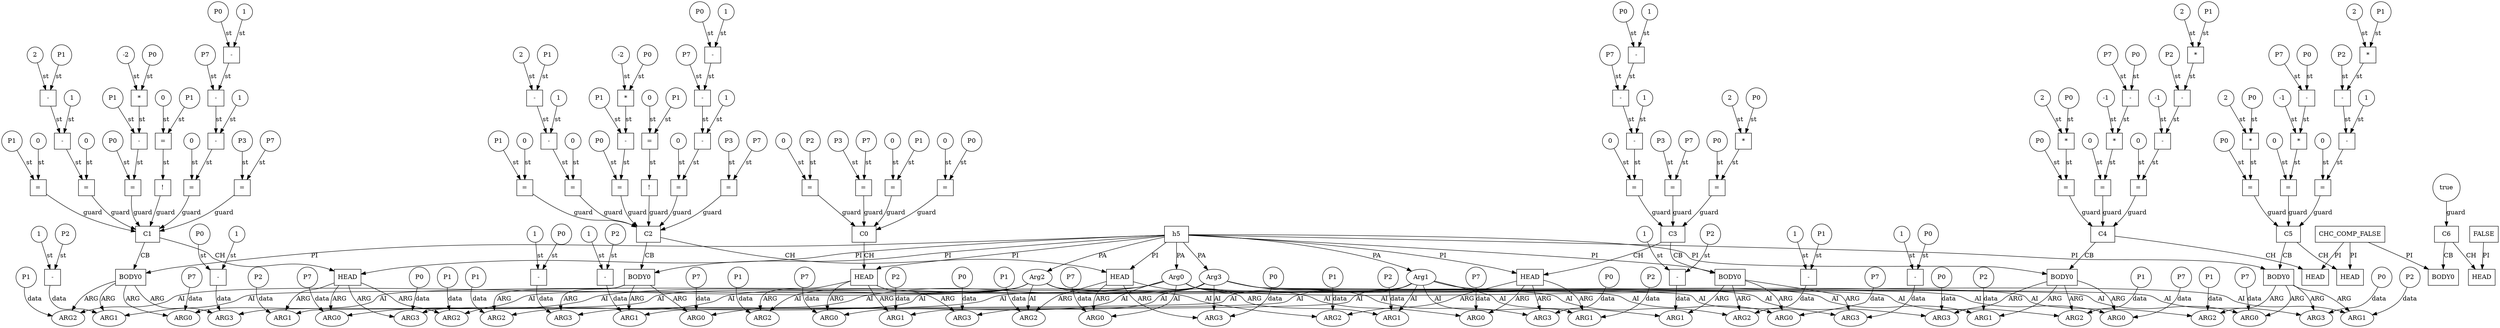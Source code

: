 // Horn Graph
digraph {
	"predicate_0" [label="h5"  nodeName="predicate_0" class=predicateName GNNNodeID=0 shape="box"]
	"predicateArgument_0" [label="Arg0"  nodeName="predicateArgument_0" class=predicateArgument GNNNodeID=1 shape="ellipse"]
		"predicate_0" -> "predicateArgument_0" [ label="PA"]
	"predicateArgument_1" [label="Arg1"  nodeName="predicateArgument_1" class=predicateArgument GNNNodeID=2 shape="ellipse"]
		"predicate_0" -> "predicateArgument_1" [ label="PA"]
	"predicateArgument_2" [label="Arg2"  nodeName="predicateArgument_2" class=predicateArgument GNNNodeID=3 shape="ellipse"]
		"predicate_0" -> "predicateArgument_2" [ label="PA"]
	"predicateArgument_3" [label="Arg3"  nodeName="predicateArgument_3" class=predicateArgument GNNNodeID=4 shape="ellipse"]
		"predicate_0" -> "predicateArgument_3" [ label="PA"]
	"predicate_1" [label="CHC_COMP_FALSE"  nodeName="predicate_1" class=predicateName GNNNodeID=5 shape="box"]
	"predicate_2" [label="FALSE"  nodeName="predicate_2" class=predicateName GNNNodeID=6 shape="box"]
	"clause_0" [label="C0"  nodeName="clause_0" class=clause GNNNodeID=7 shape="box"]
	"=_8" [label="="  nodeName="=_8" class=operator GNNNodeID=8 shape="square"]
		"=_8" -> "clause_0" [ label="guard"]
	"0_9" [label="0"  nodeName="0_9" class=constant GNNNodeID=9 shape="circle"]
		"0_9" -> "=_8" [ label="st"]
	"P1_10" [label="P1"  nodeName="P1_10" class=symbolicConstant GNNNodeID=10 shape="circle"]
		"P1_10" -> "=_8" [ label="st"]
	"=_11" [label="="  nodeName="=_11" class=operator GNNNodeID=11 shape="square"]
		"=_11" -> "clause_0" [ label="guard"]
	"0_12" [label="0"  nodeName="0_12" class=constant GNNNodeID=12 shape="circle"]
		"0_12" -> "=_11" [ label="st"]
	"P0_13" [label="P0"  nodeName="P0_13" class=symbolicConstant GNNNodeID=13 shape="circle"]
		"P0_13" -> "=_11" [ label="st"]
	"=_14" [label="="  nodeName="=_14" class=operator GNNNodeID=14 shape="square"]
		"=_14" -> "clause_0" [ label="guard"]
	"0_15" [label="0"  nodeName="0_15" class=constant GNNNodeID=15 shape="circle"]
		"0_15" -> "=_14" [ label="st"]
	"P2_16" [label="P2"  nodeName="P2_16" class=symbolicConstant GNNNodeID=16 shape="circle"]
		"P2_16" -> "=_14" [ label="st"]
	"=_17" [label="="  nodeName="=_17" class=operator GNNNodeID=17 shape="square"]
		"=_17" -> "clause_0" [ label="guard"]
	"P3_18" [label="P3"  nodeName="P3_18" class=symbolicConstant GNNNodeID=18 shape="circle"]
		"P3_18" -> "=_17" [ label="st"]
	"P7_19" [label="P7"  nodeName="P7_19" class=symbolicConstant GNNNodeID=19 shape="circle"]
		"P7_19" -> "=_17" [ label="st"]
	"clauseHead_0" [label="HEAD"  nodeName="clauseHead_0" class=clauseHead GNNNodeID=20 shape="box"]
		"clause_0" -> "clauseHead_0" [ label="CH"]
		"predicate_0" -> "clauseHead_0" [ label="PI"]
	"clauseArgument_0" [label="ARG0"  nodeName="clauseArgument_0" class=clauseArg GNNNodeID=21 shape="ellipse"]
		"clauseHead_0" -> "clauseArgument_0" [ label="ARG"]
		"predicateArgument_0" -> "clauseArgument_0" [ label="AI"]
	"P7_22" [label="P7"  nodeName="P7_22" class=symbolicConstant GNNNodeID=22 shape="circle"]
		"P7_22" -> "clauseArgument_0" [ label="data"]
	"clauseArgument_1" [label="ARG1"  nodeName="clauseArgument_1" class=clauseArg GNNNodeID=23 shape="ellipse"]
		"clauseHead_0" -> "clauseArgument_1" [ label="ARG"]
		"predicateArgument_1" -> "clauseArgument_1" [ label="AI"]
	"P2_24" [label="P2"  nodeName="P2_24" class=symbolicConstant GNNNodeID=24 shape="circle"]
		"P2_24" -> "clauseArgument_1" [ label="data"]
	"clauseArgument_2" [label="ARG2"  nodeName="clauseArgument_2" class=clauseArg GNNNodeID=25 shape="ellipse"]
		"clauseHead_0" -> "clauseArgument_2" [ label="ARG"]
		"predicateArgument_2" -> "clauseArgument_2" [ label="AI"]
	"P1_26" [label="P1"  nodeName="P1_26" class=symbolicConstant GNNNodeID=26 shape="circle"]
		"P1_26" -> "clauseArgument_2" [ label="data"]
	"clauseArgument_3" [label="ARG3"  nodeName="clauseArgument_3" class=clauseArg GNNNodeID=27 shape="ellipse"]
		"clauseHead_0" -> "clauseArgument_3" [ label="ARG"]
		"predicateArgument_3" -> "clauseArgument_3" [ label="AI"]
	"P0_28" [label="P0"  nodeName="P0_28" class=symbolicConstant GNNNodeID=28 shape="circle"]
		"P0_28" -> "clauseArgument_3" [ label="data"]
	"clause_1" [label="C1"  nodeName="clause_1" class=clause GNNNodeID=29 shape="box"]
	">=_30" [label="="  nodeName=">=_30" class=operator GNNNodeID=30 shape="square"]
		">=_30" -> "clause_1" [ label="guard"]
	"0_31" [label="0"  nodeName="0_31" class=constant GNNNodeID=31 shape="circle"]
		"0_31" -> ">=_30" [ label="st"]
	"P1_32" [label="P1"  nodeName="P1_32" class=symbolicConstant GNNNodeID=32 shape="circle"]
		"P1_32" -> ">=_30" [ label="st"]
	">=_33" [label="="  nodeName=">=_33" class=operator GNNNodeID=33 shape="square"]
		">=_33" -> "clause_1" [ label="guard"]
	"0_34" [label="0"  nodeName="0_34" class=constant GNNNodeID=34 shape="circle"]
		"0_34" -> ">=_33" [ label="st"]
	"-_35" [label="-"  nodeName="-_35" class=operator GNNNodeID=35 shape="square"]
		"-_35" -> ">=_33" [ label="st"]
	"-_36" [label="-"  nodeName="-_36" class=operator GNNNodeID=36 shape="square"]
		"-_36" -> "-_35" [ label="st"]
	"2_37" [label="2"  nodeName="2_37" class=constant GNNNodeID=37 shape="circle"]
		"2_37" -> "-_36" [ label="st"]
	"P1_38" [label="P1"  nodeName="P1_38" class=symbolicConstant GNNNodeID=38 shape="circle"]
		"P1_38" -> "-_36" [ label="st"]
	"1_39" [label="1"  nodeName="1_39" class=constant GNNNodeID=39 shape="circle"]
		"1_39" -> "-_35" [ label="st"]
	"=_40" [label="="  nodeName="=_40" class=operator GNNNodeID=40 shape="square"]
		"=_40" -> "clause_1" [ label="guard"]
	"P0_41" [label="P0"  nodeName="P0_41" class=symbolicConstant GNNNodeID=41 shape="circle"]
		"P0_41" -> "=_40" [ label="st"]
	"-_42" [label="-"  nodeName="-_42" class=operator GNNNodeID=42 shape="square"]
		"-_42" -> "=_40" [ label="st"]
	"P1_43" [label="P1"  nodeName="P1_43" class=symbolicConstant GNNNodeID=43 shape="circle"]
		"P1_43" -> "-_42" [ label="st"]
	"*_44" [label="*"  nodeName="*_44" class=operator GNNNodeID=44 shape="square"]
		"*_44" -> "-_42" [ label="st"]
	"-2_45" [label="-2"  nodeName="-2_45" class=constant GNNNodeID=45 shape="circle"]
		"-2_45" -> "*_44" [ label="st"]
	"P0_46" [label="P0"  nodeName="P0_46" class=symbolicConstant GNNNodeID=46 shape="circle"]
		"P0_46" -> "*_44" [ label="st"]
	"!_47" [label="!"  nodeName="!_47" class=operator GNNNodeID=47 shape="square"]
		"!_47" -> "clause_1" [ label="guard"]
	"=_48" [label="="  nodeName="=_48" class=operator GNNNodeID=48 shape="square"]
		"=_48" -> "!_47" [ label="st"]
	"0_49" [label="0"  nodeName="0_49" class=constant GNNNodeID=49 shape="circle"]
		"0_49" -> "=_48" [ label="st"]
	"P1_50" [label="P1"  nodeName="P1_50" class=symbolicConstant GNNNodeID=50 shape="circle"]
		"P1_50" -> "=_48" [ label="st"]
	">=_51" [label="="  nodeName=">=_51" class=operator GNNNodeID=51 shape="square"]
		">=_51" -> "clause_1" [ label="guard"]
	"0_52" [label="0"  nodeName="0_52" class=constant GNNNodeID=52 shape="circle"]
		"0_52" -> ">=_51" [ label="st"]
	"-_53" [label="-"  nodeName="-_53" class=operator GNNNodeID=53 shape="square"]
		"-_53" -> ">=_51" [ label="st"]
	"-_54" [label="-"  nodeName="-_54" class=operator GNNNodeID=54 shape="square"]
		"-_54" -> "-_53" [ label="st"]
	"P7_55" [label="P7"  nodeName="P7_55" class=symbolicConstant GNNNodeID=55 shape="circle"]
		"P7_55" -> "-_54" [ label="st"]
	"-_56" [label="-"  nodeName="-_56" class=operator GNNNodeID=56 shape="square"]
		"-_56" -> "-_54" [ label="st"]
	"P0_57" [label="P0"  nodeName="P0_57" class=symbolicConstant GNNNodeID=57 shape="circle"]
		"P0_57" -> "-_56" [ label="st"]
	"1_58" [label="1"  nodeName="1_58" class=constant GNNNodeID=58 shape="circle"]
		"1_58" -> "-_56" [ label="st"]
	"1_59" [label="1"  nodeName="1_59" class=constant GNNNodeID=59 shape="circle"]
		"1_59" -> "-_53" [ label="st"]
	"=_60" [label="="  nodeName="=_60" class=operator GNNNodeID=60 shape="square"]
		"=_60" -> "clause_1" [ label="guard"]
	"P3_61" [label="P3"  nodeName="P3_61" class=symbolicConstant GNNNodeID=61 shape="circle"]
		"P3_61" -> "=_60" [ label="st"]
	"P7_62" [label="P7"  nodeName="P7_62" class=symbolicConstant GNNNodeID=62 shape="circle"]
		"P7_62" -> "=_60" [ label="st"]
	"clauseHead_1" [label="HEAD"  nodeName="clauseHead_1" class=clauseHead GNNNodeID=63 shape="box"]
		"clause_1" -> "clauseHead_1" [ label="CH"]
		"predicate_0" -> "clauseHead_1" [ label="PI"]
	"clauseArgument_4" [label="ARG0"  nodeName="clauseArgument_4" class=clauseArg GNNNodeID=64 shape="ellipse"]
		"clauseHead_1" -> "clauseArgument_4" [ label="ARG"]
		"predicateArgument_0" -> "clauseArgument_4" [ label="AI"]
	"P7_65" [label="P7"  nodeName="P7_65" class=symbolicConstant GNNNodeID=65 shape="circle"]
		"P7_65" -> "clauseArgument_4" [ label="data"]
	"clauseArgument_5" [label="ARG1"  nodeName="clauseArgument_5" class=clauseArg GNNNodeID=66 shape="ellipse"]
		"clauseHead_1" -> "clauseArgument_5" [ label="ARG"]
		"predicateArgument_1" -> "clauseArgument_5" [ label="AI"]
	"P2_67" [label="P2"  nodeName="P2_67" class=symbolicConstant GNNNodeID=67 shape="circle"]
		"P2_67" -> "clauseArgument_5" [ label="data"]
	"clauseArgument_6" [label="ARG2"  nodeName="clauseArgument_6" class=clauseArg GNNNodeID=68 shape="ellipse"]
		"clauseHead_1" -> "clauseArgument_6" [ label="ARG"]
		"predicateArgument_2" -> "clauseArgument_6" [ label="AI"]
	"P1_69" [label="P1"  nodeName="P1_69" class=symbolicConstant GNNNodeID=69 shape="circle"]
		"P1_69" -> "clauseArgument_6" [ label="data"]
	"clauseArgument_7" [label="ARG3"  nodeName="clauseArgument_7" class=clauseArg GNNNodeID=70 shape="ellipse"]
		"clauseHead_1" -> "clauseArgument_7" [ label="ARG"]
		"predicateArgument_3" -> "clauseArgument_7" [ label="AI"]
	"P0_71" [label="P0"  nodeName="P0_71" class=symbolicConstant GNNNodeID=71 shape="circle"]
		"P0_71" -> "clauseArgument_7" [ label="data"]
	"clauseBody_0" [label="BODY0"  nodeName="clauseBody_0" class=clauseBody GNNNodeID=72 shape="box"]
		"clause_1" -> "clauseBody_0" [ label="CB"]
		"predicate_0" -> "clauseBody_0" [ label="PI"]
	"clauseArgument_8" [label="ARG0"  nodeName="clauseArgument_8" class=clauseArg GNNNodeID=73 shape="ellipse"]
		"clauseBody_0" -> "clauseArgument_8" [ label="ARG"]
		"predicateArgument_0" -> "clauseArgument_8" [ label="AI"]
	"P7_74" [label="P7"  nodeName="P7_74" class=symbolicConstant GNNNodeID=74 shape="circle"]
		"P7_74" -> "clauseArgument_8" [ label="data"]
	"clauseArgument_9" [label="ARG1"  nodeName="clauseArgument_9" class=clauseArg GNNNodeID=75 shape="ellipse"]
		"clauseBody_0" -> "clauseArgument_9" [ label="ARG"]
		"predicateArgument_1" -> "clauseArgument_9" [ label="AI"]
	"-_76" [label="-"  nodeName="-_76" class=operator GNNNodeID=76 shape="square"]
		"-_76" -> "clauseArgument_9" [ label="data"]
	"P2_77" [label="P2"  nodeName="P2_77" class=symbolicConstant GNNNodeID=77 shape="circle"]
		"P2_77" -> "-_76" [ label="st"]
	"1_78" [label="1"  nodeName="1_78" class=constant GNNNodeID=78 shape="circle"]
		"1_78" -> "-_76" [ label="st"]
	"clauseArgument_10" [label="ARG2"  nodeName="clauseArgument_10" class=clauseArg GNNNodeID=79 shape="ellipse"]
		"clauseBody_0" -> "clauseArgument_10" [ label="ARG"]
		"predicateArgument_2" -> "clauseArgument_10" [ label="AI"]
	"P1_80" [label="P1"  nodeName="P1_80" class=symbolicConstant GNNNodeID=80 shape="circle"]
		"P1_80" -> "clauseArgument_10" [ label="data"]
	"clauseArgument_11" [label="ARG3"  nodeName="clauseArgument_11" class=clauseArg GNNNodeID=81 shape="ellipse"]
		"clauseBody_0" -> "clauseArgument_11" [ label="ARG"]
		"predicateArgument_3" -> "clauseArgument_11" [ label="AI"]
	"-_82" [label="-"  nodeName="-_82" class=operator GNNNodeID=82 shape="square"]
		"-_82" -> "clauseArgument_11" [ label="data"]
	"P0_83" [label="P0"  nodeName="P0_83" class=symbolicConstant GNNNodeID=83 shape="circle"]
		"P0_83" -> "-_82" [ label="st"]
	"1_84" [label="1"  nodeName="1_84" class=constant GNNNodeID=84 shape="circle"]
		"1_84" -> "-_82" [ label="st"]
	"clause_2" [label="C2"  nodeName="clause_2" class=clause GNNNodeID=85 shape="box"]
	">=_86" [label="="  nodeName=">=_86" class=operator GNNNodeID=86 shape="square"]
		">=_86" -> "clause_2" [ label="guard"]
	"0_87" [label="0"  nodeName="0_87" class=constant GNNNodeID=87 shape="circle"]
		"0_87" -> ">=_86" [ label="st"]
	"P1_88" [label="P1"  nodeName="P1_88" class=symbolicConstant GNNNodeID=88 shape="circle"]
		"P1_88" -> ">=_86" [ label="st"]
	">=_89" [label="="  nodeName=">=_89" class=operator GNNNodeID=89 shape="square"]
		">=_89" -> "clause_2" [ label="guard"]
	"0_90" [label="0"  nodeName="0_90" class=constant GNNNodeID=90 shape="circle"]
		"0_90" -> ">=_89" [ label="st"]
	"-_91" [label="-"  nodeName="-_91" class=operator GNNNodeID=91 shape="square"]
		"-_91" -> ">=_89" [ label="st"]
	"-_92" [label="-"  nodeName="-_92" class=operator GNNNodeID=92 shape="square"]
		"-_92" -> "-_91" [ label="st"]
	"2_93" [label="2"  nodeName="2_93" class=constant GNNNodeID=93 shape="circle"]
		"2_93" -> "-_92" [ label="st"]
	"P1_94" [label="P1"  nodeName="P1_94" class=symbolicConstant GNNNodeID=94 shape="circle"]
		"P1_94" -> "-_92" [ label="st"]
	"1_95" [label="1"  nodeName="1_95" class=constant GNNNodeID=95 shape="circle"]
		"1_95" -> "-_91" [ label="st"]
	"=_96" [label="="  nodeName="=_96" class=operator GNNNodeID=96 shape="square"]
		"=_96" -> "clause_2" [ label="guard"]
	"P0_97" [label="P0"  nodeName="P0_97" class=symbolicConstant GNNNodeID=97 shape="circle"]
		"P0_97" -> "=_96" [ label="st"]
	"-_98" [label="-"  nodeName="-_98" class=operator GNNNodeID=98 shape="square"]
		"-_98" -> "=_96" [ label="st"]
	"P1_99" [label="P1"  nodeName="P1_99" class=symbolicConstant GNNNodeID=99 shape="circle"]
		"P1_99" -> "-_98" [ label="st"]
	"*_100" [label="*"  nodeName="*_100" class=operator GNNNodeID=100 shape="square"]
		"*_100" -> "-_98" [ label="st"]
	"-2_101" [label="-2"  nodeName="-2_101" class=constant GNNNodeID=101 shape="circle"]
		"-2_101" -> "*_100" [ label="st"]
	"P0_102" [label="P0"  nodeName="P0_102" class=symbolicConstant GNNNodeID=102 shape="circle"]
		"P0_102" -> "*_100" [ label="st"]
	"!_103" [label="!"  nodeName="!_103" class=operator GNNNodeID=103 shape="square"]
		"!_103" -> "clause_2" [ label="guard"]
	"=_104" [label="="  nodeName="=_104" class=operator GNNNodeID=104 shape="square"]
		"=_104" -> "!_103" [ label="st"]
	"0_105" [label="0"  nodeName="0_105" class=constant GNNNodeID=105 shape="circle"]
		"0_105" -> "=_104" [ label="st"]
	"P1_106" [label="P1"  nodeName="P1_106" class=symbolicConstant GNNNodeID=106 shape="circle"]
		"P1_106" -> "=_104" [ label="st"]
	">=_107" [label="="  nodeName=">=_107" class=operator GNNNodeID=107 shape="square"]
		">=_107" -> "clause_2" [ label="guard"]
	"0_108" [label="0"  nodeName="0_108" class=constant GNNNodeID=108 shape="circle"]
		"0_108" -> ">=_107" [ label="st"]
	"-_109" [label="-"  nodeName="-_109" class=operator GNNNodeID=109 shape="square"]
		"-_109" -> ">=_107" [ label="st"]
	"-_110" [label="-"  nodeName="-_110" class=operator GNNNodeID=110 shape="square"]
		"-_110" -> "-_109" [ label="st"]
	"P7_111" [label="P7"  nodeName="P7_111" class=symbolicConstant GNNNodeID=111 shape="circle"]
		"P7_111" -> "-_110" [ label="st"]
	"-_112" [label="-"  nodeName="-_112" class=operator GNNNodeID=112 shape="square"]
		"-_112" -> "-_110" [ label="st"]
	"P0_113" [label="P0"  nodeName="P0_113" class=symbolicConstant GNNNodeID=113 shape="circle"]
		"P0_113" -> "-_112" [ label="st"]
	"1_114" [label="1"  nodeName="1_114" class=constant GNNNodeID=114 shape="circle"]
		"1_114" -> "-_112" [ label="st"]
	"1_115" [label="1"  nodeName="1_115" class=constant GNNNodeID=115 shape="circle"]
		"1_115" -> "-_109" [ label="st"]
	"=_116" [label="="  nodeName="=_116" class=operator GNNNodeID=116 shape="square"]
		"=_116" -> "clause_2" [ label="guard"]
	"P3_117" [label="P3"  nodeName="P3_117" class=symbolicConstant GNNNodeID=117 shape="circle"]
		"P3_117" -> "=_116" [ label="st"]
	"P7_118" [label="P7"  nodeName="P7_118" class=symbolicConstant GNNNodeID=118 shape="circle"]
		"P7_118" -> "=_116" [ label="st"]
	"clauseHead_2" [label="HEAD"  nodeName="clauseHead_2" class=clauseHead GNNNodeID=119 shape="box"]
		"clause_2" -> "clauseHead_2" [ label="CH"]
		"predicate_0" -> "clauseHead_2" [ label="PI"]
	"clauseArgument_12" [label="ARG0"  nodeName="clauseArgument_12" class=clauseArg GNNNodeID=120 shape="ellipse"]
		"clauseHead_2" -> "clauseArgument_12" [ label="ARG"]
		"predicateArgument_0" -> "clauseArgument_12" [ label="AI"]
	"P7_121" [label="P7"  nodeName="P7_121" class=symbolicConstant GNNNodeID=121 shape="circle"]
		"P7_121" -> "clauseArgument_12" [ label="data"]
	"clauseArgument_13" [label="ARG1"  nodeName="clauseArgument_13" class=clauseArg GNNNodeID=122 shape="ellipse"]
		"clauseHead_2" -> "clauseArgument_13" [ label="ARG"]
		"predicateArgument_1" -> "clauseArgument_13" [ label="AI"]
	"P2_123" [label="P2"  nodeName="P2_123" class=symbolicConstant GNNNodeID=123 shape="circle"]
		"P2_123" -> "clauseArgument_13" [ label="data"]
	"clauseArgument_14" [label="ARG2"  nodeName="clauseArgument_14" class=clauseArg GNNNodeID=124 shape="ellipse"]
		"clauseHead_2" -> "clauseArgument_14" [ label="ARG"]
		"predicateArgument_2" -> "clauseArgument_14" [ label="AI"]
	"P1_125" [label="P1"  nodeName="P1_125" class=symbolicConstant GNNNodeID=125 shape="circle"]
		"P1_125" -> "clauseArgument_14" [ label="data"]
	"clauseArgument_15" [label="ARG3"  nodeName="clauseArgument_15" class=clauseArg GNNNodeID=126 shape="ellipse"]
		"clauseHead_2" -> "clauseArgument_15" [ label="ARG"]
		"predicateArgument_3" -> "clauseArgument_15" [ label="AI"]
	"P0_127" [label="P0"  nodeName="P0_127" class=symbolicConstant GNNNodeID=127 shape="circle"]
		"P0_127" -> "clauseArgument_15" [ label="data"]
	"clauseBody_1" [label="BODY0"  nodeName="clauseBody_1" class=clauseBody GNNNodeID=128 shape="box"]
		"clause_2" -> "clauseBody_1" [ label="CB"]
		"predicate_0" -> "clauseBody_1" [ label="PI"]
	"clauseArgument_16" [label="ARG0"  nodeName="clauseArgument_16" class=clauseArg GNNNodeID=129 shape="ellipse"]
		"clauseBody_1" -> "clauseArgument_16" [ label="ARG"]
		"predicateArgument_0" -> "clauseArgument_16" [ label="AI"]
	"P7_130" [label="P7"  nodeName="P7_130" class=symbolicConstant GNNNodeID=130 shape="circle"]
		"P7_130" -> "clauseArgument_16" [ label="data"]
	"clauseArgument_17" [label="ARG1"  nodeName="clauseArgument_17" class=clauseArg GNNNodeID=131 shape="ellipse"]
		"clauseBody_1" -> "clauseArgument_17" [ label="ARG"]
		"predicateArgument_1" -> "clauseArgument_17" [ label="AI"]
	"-_132" [label="-"  nodeName="-_132" class=operator GNNNodeID=132 shape="square"]
		"-_132" -> "clauseArgument_17" [ label="data"]
	"P2_133" [label="P2"  nodeName="P2_133" class=symbolicConstant GNNNodeID=133 shape="circle"]
		"P2_133" -> "-_132" [ label="st"]
	"1_134" [label="1"  nodeName="1_134" class=constant GNNNodeID=134 shape="circle"]
		"1_134" -> "-_132" [ label="st"]
	"clauseArgument_18" [label="ARG2"  nodeName="clauseArgument_18" class=clauseArg GNNNodeID=135 shape="ellipse"]
		"clauseBody_1" -> "clauseArgument_18" [ label="ARG"]
		"predicateArgument_2" -> "clauseArgument_18" [ label="AI"]
	"P1_136" [label="P1"  nodeName="P1_136" class=symbolicConstant GNNNodeID=136 shape="circle"]
		"P1_136" -> "clauseArgument_18" [ label="data"]
	"clauseArgument_19" [label="ARG3"  nodeName="clauseArgument_19" class=clauseArg GNNNodeID=137 shape="ellipse"]
		"clauseBody_1" -> "clauseArgument_19" [ label="ARG"]
		"predicateArgument_3" -> "clauseArgument_19" [ label="AI"]
	"-_138" [label="-"  nodeName="-_138" class=operator GNNNodeID=138 shape="square"]
		"-_138" -> "clauseArgument_19" [ label="data"]
	"P0_139" [label="P0"  nodeName="P0_139" class=symbolicConstant GNNNodeID=139 shape="circle"]
		"P0_139" -> "-_138" [ label="st"]
	"1_140" [label="1"  nodeName="1_140" class=constant GNNNodeID=140 shape="circle"]
		"1_140" -> "-_138" [ label="st"]
	"clause_3" [label="C3"  nodeName="clause_3" class=clause GNNNodeID=141 shape="box"]
	"=_142" [label="="  nodeName="=_142" class=operator GNNNodeID=142 shape="square"]
		"=_142" -> "clause_3" [ label="guard"]
	"P0_143" [label="P0"  nodeName="P0_143" class=symbolicConstant GNNNodeID=143 shape="circle"]
		"P0_143" -> "=_142" [ label="st"]
	"*_144" [label="*"  nodeName="*_144" class=operator GNNNodeID=144 shape="square"]
		"*_144" -> "=_142" [ label="st"]
	"2_145" [label="2"  nodeName="2_145" class=constant GNNNodeID=145 shape="circle"]
		"2_145" -> "*_144" [ label="st"]
	"P0_146" [label="P0"  nodeName="P0_146" class=symbolicConstant GNNNodeID=146 shape="circle"]
		"P0_146" -> "*_144" [ label="st"]
	">=_147" [label="="  nodeName=">=_147" class=operator GNNNodeID=147 shape="square"]
		">=_147" -> "clause_3" [ label="guard"]
	"0_148" [label="0"  nodeName="0_148" class=constant GNNNodeID=148 shape="circle"]
		"0_148" -> ">=_147" [ label="st"]
	"-_149" [label="-"  nodeName="-_149" class=operator GNNNodeID=149 shape="square"]
		"-_149" -> ">=_147" [ label="st"]
	"-_150" [label="-"  nodeName="-_150" class=operator GNNNodeID=150 shape="square"]
		"-_150" -> "-_149" [ label="st"]
	"P7_151" [label="P7"  nodeName="P7_151" class=symbolicConstant GNNNodeID=151 shape="circle"]
		"P7_151" -> "-_150" [ label="st"]
	"-_152" [label="-"  nodeName="-_152" class=operator GNNNodeID=152 shape="square"]
		"-_152" -> "-_150" [ label="st"]
	"P0_153" [label="P0"  nodeName="P0_153" class=symbolicConstant GNNNodeID=153 shape="circle"]
		"P0_153" -> "-_152" [ label="st"]
	"1_154" [label="1"  nodeName="1_154" class=constant GNNNodeID=154 shape="circle"]
		"1_154" -> "-_152" [ label="st"]
	"1_155" [label="1"  nodeName="1_155" class=constant GNNNodeID=155 shape="circle"]
		"1_155" -> "-_149" [ label="st"]
	"=_156" [label="="  nodeName="=_156" class=operator GNNNodeID=156 shape="square"]
		"=_156" -> "clause_3" [ label="guard"]
	"P3_157" [label="P3"  nodeName="P3_157" class=symbolicConstant GNNNodeID=157 shape="circle"]
		"P3_157" -> "=_156" [ label="st"]
	"P7_158" [label="P7"  nodeName="P7_158" class=symbolicConstant GNNNodeID=158 shape="circle"]
		"P7_158" -> "=_156" [ label="st"]
	"clauseHead_3" [label="HEAD"  nodeName="clauseHead_3" class=clauseHead GNNNodeID=159 shape="box"]
		"clause_3" -> "clauseHead_3" [ label="CH"]
		"predicate_0" -> "clauseHead_3" [ label="PI"]
	"clauseArgument_20" [label="ARG0"  nodeName="clauseArgument_20" class=clauseArg GNNNodeID=160 shape="ellipse"]
		"clauseHead_3" -> "clauseArgument_20" [ label="ARG"]
		"predicateArgument_0" -> "clauseArgument_20" [ label="AI"]
	"P7_161" [label="P7"  nodeName="P7_161" class=symbolicConstant GNNNodeID=161 shape="circle"]
		"P7_161" -> "clauseArgument_20" [ label="data"]
	"clauseArgument_21" [label="ARG1"  nodeName="clauseArgument_21" class=clauseArg GNNNodeID=162 shape="ellipse"]
		"clauseHead_3" -> "clauseArgument_21" [ label="ARG"]
		"predicateArgument_1" -> "clauseArgument_21" [ label="AI"]
	"P2_163" [label="P2"  nodeName="P2_163" class=symbolicConstant GNNNodeID=163 shape="circle"]
		"P2_163" -> "clauseArgument_21" [ label="data"]
	"clauseArgument_22" [label="ARG2"  nodeName="clauseArgument_22" class=clauseArg GNNNodeID=164 shape="ellipse"]
		"clauseHead_3" -> "clauseArgument_22" [ label="ARG"]
		"predicateArgument_2" -> "clauseArgument_22" [ label="AI"]
	"P1_165" [label="P1"  nodeName="P1_165" class=symbolicConstant GNNNodeID=165 shape="circle"]
		"P1_165" -> "clauseArgument_22" [ label="data"]
	"clauseArgument_23" [label="ARG3"  nodeName="clauseArgument_23" class=clauseArg GNNNodeID=166 shape="ellipse"]
		"clauseHead_3" -> "clauseArgument_23" [ label="ARG"]
		"predicateArgument_3" -> "clauseArgument_23" [ label="AI"]
	"P0_167" [label="P0"  nodeName="P0_167" class=symbolicConstant GNNNodeID=167 shape="circle"]
		"P0_167" -> "clauseArgument_23" [ label="data"]
	"clauseBody_2" [label="BODY0"  nodeName="clauseBody_2" class=clauseBody GNNNodeID=168 shape="box"]
		"clause_3" -> "clauseBody_2" [ label="CB"]
		"predicate_0" -> "clauseBody_2" [ label="PI"]
	"clauseArgument_24" [label="ARG0"  nodeName="clauseArgument_24" class=clauseArg GNNNodeID=169 shape="ellipse"]
		"clauseBody_2" -> "clauseArgument_24" [ label="ARG"]
		"predicateArgument_0" -> "clauseArgument_24" [ label="AI"]
	"P7_170" [label="P7"  nodeName="P7_170" class=symbolicConstant GNNNodeID=170 shape="circle"]
		"P7_170" -> "clauseArgument_24" [ label="data"]
	"clauseArgument_25" [label="ARG1"  nodeName="clauseArgument_25" class=clauseArg GNNNodeID=171 shape="ellipse"]
		"clauseBody_2" -> "clauseArgument_25" [ label="ARG"]
		"predicateArgument_1" -> "clauseArgument_25" [ label="AI"]
	"-_172" [label="-"  nodeName="-_172" class=operator GNNNodeID=172 shape="square"]
		"-_172" -> "clauseArgument_25" [ label="data"]
	"P2_173" [label="P2"  nodeName="P2_173" class=symbolicConstant GNNNodeID=173 shape="circle"]
		"P2_173" -> "-_172" [ label="st"]
	"1_174" [label="1"  nodeName="1_174" class=constant GNNNodeID=174 shape="circle"]
		"1_174" -> "-_172" [ label="st"]
	"clauseArgument_26" [label="ARG2"  nodeName="clauseArgument_26" class=clauseArg GNNNodeID=175 shape="ellipse"]
		"clauseBody_2" -> "clauseArgument_26" [ label="ARG"]
		"predicateArgument_2" -> "clauseArgument_26" [ label="AI"]
	"-_176" [label="-"  nodeName="-_176" class=operator GNNNodeID=176 shape="square"]
		"-_176" -> "clauseArgument_26" [ label="data"]
	"P1_177" [label="P1"  nodeName="P1_177" class=symbolicConstant GNNNodeID=177 shape="circle"]
		"P1_177" -> "-_176" [ label="st"]
	"1_178" [label="1"  nodeName="1_178" class=constant GNNNodeID=178 shape="circle"]
		"1_178" -> "-_176" [ label="st"]
	"clauseArgument_27" [label="ARG3"  nodeName="clauseArgument_27" class=clauseArg GNNNodeID=179 shape="ellipse"]
		"clauseBody_2" -> "clauseArgument_27" [ label="ARG"]
		"predicateArgument_3" -> "clauseArgument_27" [ label="AI"]
	"-_180" [label="-"  nodeName="-_180" class=operator GNNNodeID=180 shape="square"]
		"-_180" -> "clauseArgument_27" [ label="data"]
	"P0_181" [label="P0"  nodeName="P0_181" class=symbolicConstant GNNNodeID=181 shape="circle"]
		"P0_181" -> "-_180" [ label="st"]
	"1_182" [label="1"  nodeName="1_182" class=constant GNNNodeID=182 shape="circle"]
		"1_182" -> "-_180" [ label="st"]
	"clause_4" [label="C4"  nodeName="clause_4" class=clause GNNNodeID=183 shape="box"]
	">=_184" [label="="  nodeName=">=_184" class=operator GNNNodeID=184 shape="square"]
		">=_184" -> "clause_4" [ label="guard"]
	"0_185" [label="0"  nodeName="0_185" class=constant GNNNodeID=185 shape="circle"]
		"0_185" -> ">=_184" [ label="st"]
	"-_186" [label="-"  nodeName="-_186" class=operator GNNNodeID=186 shape="square"]
		"-_186" -> ">=_184" [ label="st"]
	"-1_187" [label="-1"  nodeName="-1_187" class=constant GNNNodeID=187 shape="circle"]
		"-1_187" -> "-_186" [ label="st"]
	"-_188" [label="-"  nodeName="-_188" class=operator GNNNodeID=188 shape="square"]
		"-_188" -> "-_186" [ label="st"]
	"P2_189" [label="P2"  nodeName="P2_189" class=symbolicConstant GNNNodeID=189 shape="circle"]
		"P2_189" -> "-_188" [ label="st"]
	"*_190" [label="*"  nodeName="*_190" class=operator GNNNodeID=190 shape="square"]
		"*_190" -> "-_188" [ label="st"]
	"2_191" [label="2"  nodeName="2_191" class=constant GNNNodeID=191 shape="circle"]
		"2_191" -> "*_190" [ label="st"]
	"P1_192" [label="P1"  nodeName="P1_192" class=symbolicConstant GNNNodeID=192 shape="circle"]
		"P1_192" -> "*_190" [ label="st"]
	"=_193" [label="="  nodeName="=_193" class=operator GNNNodeID=193 shape="square"]
		"=_193" -> "clause_4" [ label="guard"]
	"P0_194" [label="P0"  nodeName="P0_194" class=symbolicConstant GNNNodeID=194 shape="circle"]
		"P0_194" -> "=_193" [ label="st"]
	"*_195" [label="*"  nodeName="*_195" class=operator GNNNodeID=195 shape="square"]
		"*_195" -> "=_193" [ label="st"]
	"2_196" [label="2"  nodeName="2_196" class=constant GNNNodeID=196 shape="circle"]
		"2_196" -> "*_195" [ label="st"]
	"P0_197" [label="P0"  nodeName="P0_197" class=symbolicConstant GNNNodeID=197 shape="circle"]
		"P0_197" -> "*_195" [ label="st"]
	">=_198" [label="="  nodeName=">=_198" class=operator GNNNodeID=198 shape="square"]
		">=_198" -> "clause_4" [ label="guard"]
	"0_199" [label="0"  nodeName="0_199" class=constant GNNNodeID=199 shape="circle"]
		"0_199" -> ">=_198" [ label="st"]
	"*_200" [label="*"  nodeName="*_200" class=operator GNNNodeID=200 shape="square"]
		"*_200" -> ">=_198" [ label="st"]
	"-1_201" [label="-1"  nodeName="-1_201" class=constant GNNNodeID=201 shape="circle"]
		"-1_201" -> "*_200" [ label="st"]
	"-_202" [label="-"  nodeName="-_202" class=operator GNNNodeID=202 shape="square"]
		"-_202" -> "*_200" [ label="st"]
	"P7_203" [label="P7"  nodeName="P7_203" class=symbolicConstant GNNNodeID=203 shape="circle"]
		"P7_203" -> "-_202" [ label="st"]
	"P0_204" [label="P0"  nodeName="P0_204" class=symbolicConstant GNNNodeID=204 shape="circle"]
		"P0_204" -> "-_202" [ label="st"]
	"clauseHead_4" [label="HEAD"  nodeName="clauseHead_4" class=clauseHead GNNNodeID=205 shape="box"]
		"clause_4" -> "clauseHead_4" [ label="CH"]
		"predicate_1" -> "clauseHead_4" [ label="PI"]
	"clauseBody_3" [label="BODY0"  nodeName="clauseBody_3" class=clauseBody GNNNodeID=206 shape="box"]
		"clause_4" -> "clauseBody_3" [ label="CB"]
		"predicate_0" -> "clauseBody_3" [ label="PI"]
	"clauseArgument_28" [label="ARG0"  nodeName="clauseArgument_28" class=clauseArg GNNNodeID=207 shape="ellipse"]
		"clauseBody_3" -> "clauseArgument_28" [ label="ARG"]
		"predicateArgument_0" -> "clauseArgument_28" [ label="AI"]
	"P7_208" [label="P7"  nodeName="P7_208" class=symbolicConstant GNNNodeID=208 shape="circle"]
		"P7_208" -> "clauseArgument_28" [ label="data"]
	"clauseArgument_29" [label="ARG1"  nodeName="clauseArgument_29" class=clauseArg GNNNodeID=209 shape="ellipse"]
		"clauseBody_3" -> "clauseArgument_29" [ label="ARG"]
		"predicateArgument_1" -> "clauseArgument_29" [ label="AI"]
	"P2_210" [label="P2"  nodeName="P2_210" class=symbolicConstant GNNNodeID=210 shape="circle"]
		"P2_210" -> "clauseArgument_29" [ label="data"]
	"clauseArgument_30" [label="ARG2"  nodeName="clauseArgument_30" class=clauseArg GNNNodeID=211 shape="ellipse"]
		"clauseBody_3" -> "clauseArgument_30" [ label="ARG"]
		"predicateArgument_2" -> "clauseArgument_30" [ label="AI"]
	"P1_212" [label="P1"  nodeName="P1_212" class=symbolicConstant GNNNodeID=212 shape="circle"]
		"P1_212" -> "clauseArgument_30" [ label="data"]
	"clauseArgument_31" [label="ARG3"  nodeName="clauseArgument_31" class=clauseArg GNNNodeID=213 shape="ellipse"]
		"clauseBody_3" -> "clauseArgument_31" [ label="ARG"]
		"predicateArgument_3" -> "clauseArgument_31" [ label="AI"]
	"P0_214" [label="P0"  nodeName="P0_214" class=symbolicConstant GNNNodeID=214 shape="circle"]
		"P0_214" -> "clauseArgument_31" [ label="data"]
	"clause_5" [label="C5"  nodeName="clause_5" class=clause GNNNodeID=215 shape="box"]
	">=_216" [label="="  nodeName=">=_216" class=operator GNNNodeID=216 shape="square"]
		">=_216" -> "clause_5" [ label="guard"]
	"0_217" [label="0"  nodeName="0_217" class=constant GNNNodeID=217 shape="circle"]
		"0_217" -> ">=_216" [ label="st"]
	"-_218" [label="-"  nodeName="-_218" class=operator GNNNodeID=218 shape="square"]
		"-_218" -> ">=_216" [ label="st"]
	"-_219" [label="-"  nodeName="-_219" class=operator GNNNodeID=219 shape="square"]
		"-_219" -> "-_218" [ label="st"]
	"P2_220" [label="P2"  nodeName="P2_220" class=symbolicConstant GNNNodeID=220 shape="circle"]
		"P2_220" -> "-_219" [ label="st"]
	"*_221" [label="*"  nodeName="*_221" class=operator GNNNodeID=221 shape="square"]
		"*_221" -> "-_219" [ label="st"]
	"2_222" [label="2"  nodeName="2_222" class=constant GNNNodeID=222 shape="circle"]
		"2_222" -> "*_221" [ label="st"]
	"P1_223" [label="P1"  nodeName="P1_223" class=symbolicConstant GNNNodeID=223 shape="circle"]
		"P1_223" -> "*_221" [ label="st"]
	"1_224" [label="1"  nodeName="1_224" class=constant GNNNodeID=224 shape="circle"]
		"1_224" -> "-_218" [ label="st"]
	"=_225" [label="="  nodeName="=_225" class=operator GNNNodeID=225 shape="square"]
		"=_225" -> "clause_5" [ label="guard"]
	"P0_226" [label="P0"  nodeName="P0_226" class=symbolicConstant GNNNodeID=226 shape="circle"]
		"P0_226" -> "=_225" [ label="st"]
	"*_227" [label="*"  nodeName="*_227" class=operator GNNNodeID=227 shape="square"]
		"*_227" -> "=_225" [ label="st"]
	"2_228" [label="2"  nodeName="2_228" class=constant GNNNodeID=228 shape="circle"]
		"2_228" -> "*_227" [ label="st"]
	"P0_229" [label="P0"  nodeName="P0_229" class=symbolicConstant GNNNodeID=229 shape="circle"]
		"P0_229" -> "*_227" [ label="st"]
	">=_230" [label="="  nodeName=">=_230" class=operator GNNNodeID=230 shape="square"]
		">=_230" -> "clause_5" [ label="guard"]
	"0_231" [label="0"  nodeName="0_231" class=constant GNNNodeID=231 shape="circle"]
		"0_231" -> ">=_230" [ label="st"]
	"*_232" [label="*"  nodeName="*_232" class=operator GNNNodeID=232 shape="square"]
		"*_232" -> ">=_230" [ label="st"]
	"-1_233" [label="-1"  nodeName="-1_233" class=constant GNNNodeID=233 shape="circle"]
		"-1_233" -> "*_232" [ label="st"]
	"-_234" [label="-"  nodeName="-_234" class=operator GNNNodeID=234 shape="square"]
		"-_234" -> "*_232" [ label="st"]
	"P7_235" [label="P7"  nodeName="P7_235" class=symbolicConstant GNNNodeID=235 shape="circle"]
		"P7_235" -> "-_234" [ label="st"]
	"P0_236" [label="P0"  nodeName="P0_236" class=symbolicConstant GNNNodeID=236 shape="circle"]
		"P0_236" -> "-_234" [ label="st"]
	"clauseHead_5" [label="HEAD"  nodeName="clauseHead_5" class=clauseHead GNNNodeID=237 shape="box"]
		"clause_5" -> "clauseHead_5" [ label="CH"]
		"predicate_1" -> "clauseHead_5" [ label="PI"]
	"clauseBody_4" [label="BODY0"  nodeName="clauseBody_4" class=clauseBody GNNNodeID=238 shape="box"]
		"clause_5" -> "clauseBody_4" [ label="CB"]
		"predicate_0" -> "clauseBody_4" [ label="PI"]
	"clauseArgument_32" [label="ARG0"  nodeName="clauseArgument_32" class=clauseArg GNNNodeID=239 shape="ellipse"]
		"clauseBody_4" -> "clauseArgument_32" [ label="ARG"]
		"predicateArgument_0" -> "clauseArgument_32" [ label="AI"]
	"P7_240" [label="P7"  nodeName="P7_240" class=symbolicConstant GNNNodeID=240 shape="circle"]
		"P7_240" -> "clauseArgument_32" [ label="data"]
	"clauseArgument_33" [label="ARG1"  nodeName="clauseArgument_33" class=clauseArg GNNNodeID=241 shape="ellipse"]
		"clauseBody_4" -> "clauseArgument_33" [ label="ARG"]
		"predicateArgument_1" -> "clauseArgument_33" [ label="AI"]
	"P2_242" [label="P2"  nodeName="P2_242" class=symbolicConstant GNNNodeID=242 shape="circle"]
		"P2_242" -> "clauseArgument_33" [ label="data"]
	"clauseArgument_34" [label="ARG2"  nodeName="clauseArgument_34" class=clauseArg GNNNodeID=243 shape="ellipse"]
		"clauseBody_4" -> "clauseArgument_34" [ label="ARG"]
		"predicateArgument_2" -> "clauseArgument_34" [ label="AI"]
	"P1_244" [label="P1"  nodeName="P1_244" class=symbolicConstant GNNNodeID=244 shape="circle"]
		"P1_244" -> "clauseArgument_34" [ label="data"]
	"clauseArgument_35" [label="ARG3"  nodeName="clauseArgument_35" class=clauseArg GNNNodeID=245 shape="ellipse"]
		"clauseBody_4" -> "clauseArgument_35" [ label="ARG"]
		"predicateArgument_3" -> "clauseArgument_35" [ label="AI"]
	"P0_246" [label="P0"  nodeName="P0_246" class=symbolicConstant GNNNodeID=246 shape="circle"]
		"P0_246" -> "clauseArgument_35" [ label="data"]
	"clause_6" [label="C6"  nodeName="clause_6" class=clause GNNNodeID=247 shape="box"]
	"true_248" [label="true"  nodeName="true_248" class=constant GNNNodeID=248 shape="circle"]
		"true_248" -> "clause_6" [ label="guard"]
	"clauseHead_6" [label="HEAD"  nodeName="clauseHead_6" class=clauseHead GNNNodeID=249 shape="box"]
		"clause_6" -> "clauseHead_6" [ label="CH"]
		"predicate_2" -> "clauseHead_6" [ label="PI"]
	"clauseBody_5" [label="BODY0"  nodeName="clauseBody_5" class=clauseBody GNNNodeID=250 shape="box"]
		"clause_6" -> "clauseBody_5" [ label="CB"]
		"predicate_1" -> "clauseBody_5" [ label="PI"]
}
